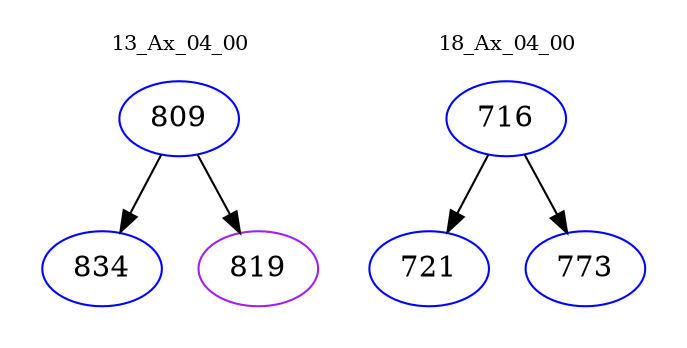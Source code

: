 digraph{
subgraph cluster_0 {
color = white
label = "13_Ax_04_00";
fontsize=10;
T0_809 [label="809", color="blue"]
T0_809 -> T0_834 [color="black"]
T0_834 [label="834", color="blue"]
T0_809 -> T0_819 [color="black"]
T0_819 [label="819", color="purple"]
}
subgraph cluster_1 {
color = white
label = "18_Ax_04_00";
fontsize=10;
T1_716 [label="716", color="blue"]
T1_716 -> T1_721 [color="black"]
T1_721 [label="721", color="blue"]
T1_716 -> T1_773 [color="black"]
T1_773 [label="773", color="blue"]
}
}
